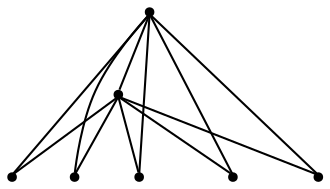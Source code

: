 graph {
  node [shape=point,comment="{\"directed\":false,\"doi\":\"10.1007/978-3-319-73915-1_17\",\"figure\":\"7 (2)\"}"]

  v0 [pos="1366.1801125435118,1046.4478618342453"]
  v1 [pos="1366.1801125435118,1230.0739229987732"]
  v2 [pos="1534.5080016872637,1138.2593186224592"]
  v3 [pos="1396.7828652100577,1138.2593186224594"]
  v4 [pos="1197.8575012384288,1138.2593186224592"]
  v5 [pos="1274.365432113686,1138.2593186224592"]
  v6 [pos="1335.5752932533903,1138.2593186224594"]

  v0 -- v1 [id="-1",pos="1366.1801125435118,1046.4478618342453 1366.1801125435118,1230.0739229987732 1366.1801125435118,1230.0739229987732 1366.1801125435118,1230.0739229987732"]
  v1 -- v5 [id="-2",pos="1366.1801125435118,1230.0739229987732 1274.365432113686,1138.2593186224592 1274.365432113686,1138.2593186224592 1274.365432113686,1138.2593186224592"]
  v1 -- v6 [id="-3",pos="1366.1801125435118,1230.0739229987732 1335.5752932533903,1138.2593186224594 1335.5752932533903,1138.2593186224594 1335.5752932533903,1138.2593186224594"]
  v1 -- v3 [id="-4",pos="1366.1801125435118,1230.0739229987732 1396.7828652100577,1138.2593186224594 1396.7828652100577,1138.2593186224594 1396.7828652100577,1138.2593186224594"]
  v1 -- v2 [id="-5",pos="1366.1801125435118,1230.0739229987732 1534.5080016872637,1138.2593186224592 1534.5080016872637,1138.2593186224592 1534.5080016872637,1138.2593186224592"]
  v1 -- v4 [id="-6",pos="1366.1801125435118,1230.0739229987732 1197.8575012384288,1138.2593186224592 1197.8575012384288,1138.2593186224592 1197.8575012384288,1138.2593186224592"]
  v0 -- v6 [id="-7",pos="1366.1801125435118,1046.4478618342453 1335.5752932533903,1138.2593186224594 1335.5752932533903,1138.2593186224594 1335.5752932533903,1138.2593186224594"]
  v0 -- v5 [id="-8",pos="1366.1801125435118,1046.4478618342453 1274.365432113686,1138.2593186224592 1274.365432113686,1138.2593186224592 1274.365432113686,1138.2593186224592"]
  v0 -- v4 [id="-9",pos="1366.1801125435118,1046.4478618342453 1197.8575012384288,1138.2593186224592 1197.8575012384288,1138.2593186224592 1197.8575012384288,1138.2593186224592"]
  v0 -- v3 [id="-10",pos="1366.1801125435118,1046.4478618342453 1396.7828652100577,1138.2593186224594 1396.7828652100577,1138.2593186224594 1396.7828652100577,1138.2593186224594"]
  v0 -- v2 [id="-11",pos="1366.1801125435118,1046.4478618342453 1534.5080016872637,1138.2593186224592 1534.5080016872637,1138.2593186224592 1534.5080016872637,1138.2593186224592"]
}